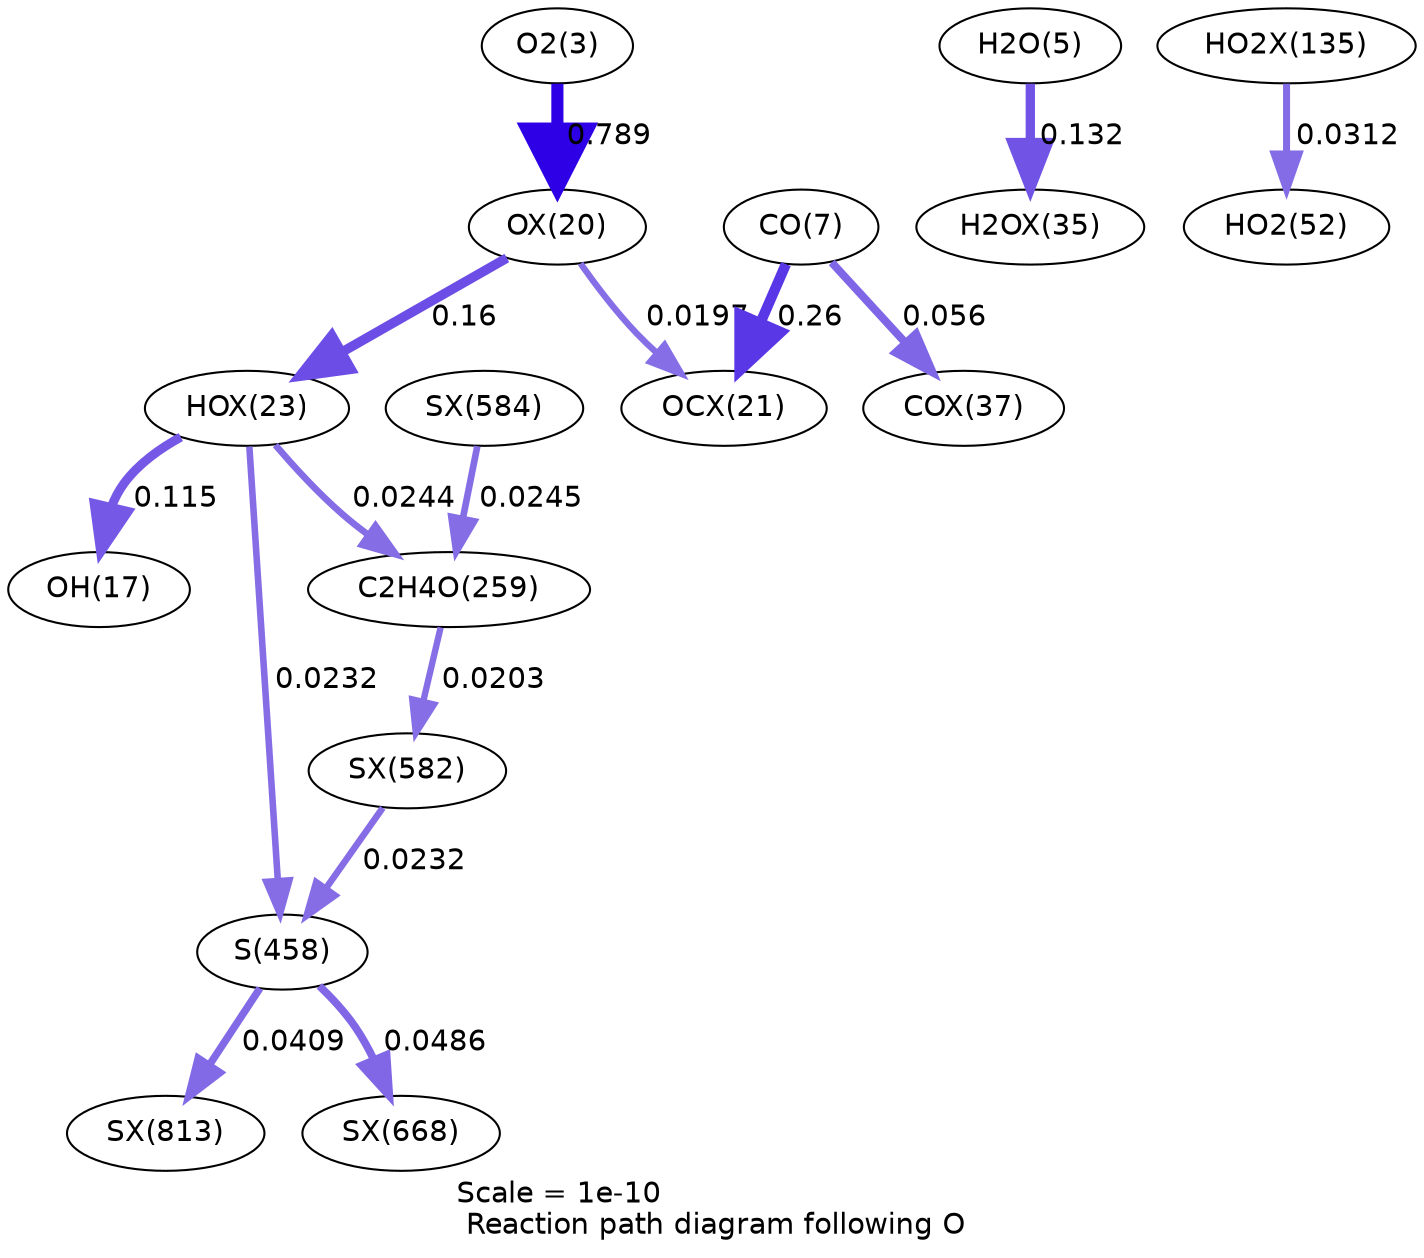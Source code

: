 digraph reaction_paths {
center=1;
s5 -> s54[fontname="Helvetica", penwidth=5.82, arrowsize=2.91, color="0.7, 1.29, 0.9"
, label=" 0.789"];
s54 -> s57[fontname="Helvetica", penwidth=4.61, arrowsize=2.31, color="0.7, 0.66, 0.9"
, label=" 0.16"];
s54 -> s55[fontname="Helvetica", penwidth=3.04, arrowsize=1.52, color="0.7, 0.52, 0.9"
, label=" 0.0197"];
s57 -> s19[fontname="Helvetica", penwidth=4.37, arrowsize=2.18, color="0.7, 0.615, 0.9"
, label=" 0.115"];
s57 -> s41[fontname="Helvetica", penwidth=3.2, arrowsize=1.6, color="0.7, 0.524, 0.9"
, label=" 0.0244"];
s57 -> s48[fontname="Helvetica", penwidth=3.16, arrowsize=1.58, color="0.7, 0.523, 0.9"
, label=" 0.0232"];
s7 -> s64[fontname="Helvetica", penwidth=4.47, arrowsize=2.24, color="0.7, 0.632, 0.9"
, label=" 0.132"];
s79 -> s21[fontname="Helvetica", penwidth=3.38, arrowsize=1.69, color="0.7, 0.531, 0.9"
, label=" 0.0312"];
s9 -> s55[fontname="Helvetica", penwidth=4.98, arrowsize=2.49, color="0.7, 0.76, 0.9"
, label=" 0.26"];
s9 -> s66[fontname="Helvetica", penwidth=3.82, arrowsize=1.91, color="0.7, 0.556, 0.9"
, label=" 0.056"];
s119 -> s41[fontname="Helvetica", penwidth=3.2, arrowsize=1.6, color="0.7, 0.525, 0.9"
, label=" 0.0245"];
s41 -> s118[fontname="Helvetica", penwidth=3.06, arrowsize=1.53, color="0.7, 0.52, 0.9"
, label=" 0.0203"];
s118 -> s48[fontname="Helvetica", penwidth=3.16, arrowsize=1.58, color="0.7, 0.523, 0.9"
, label=" 0.0232"];
s48 -> s127[fontname="Helvetica", penwidth=3.59, arrowsize=1.79, color="0.7, 0.541, 0.9"
, label=" 0.0409"];
s48 -> s120[fontname="Helvetica", penwidth=3.72, arrowsize=1.86, color="0.7, 0.549, 0.9"
, label=" 0.0486"];
s5 [ fontname="Helvetica", label="O2(3)"];
s7 [ fontname="Helvetica", label="H2O(5)"];
s9 [ fontname="Helvetica", label="CO(7)"];
s19 [ fontname="Helvetica", label="OH(17)"];
s21 [ fontname="Helvetica", label="HO2(52)"];
s41 [ fontname="Helvetica", label="C2H4O(259)"];
s48 [ fontname="Helvetica", label="S(458)"];
s54 [ fontname="Helvetica", label="OX(20)"];
s55 [ fontname="Helvetica", label="OCX(21)"];
s57 [ fontname="Helvetica", label="HOX(23)"];
s64 [ fontname="Helvetica", label="H2OX(35)"];
s66 [ fontname="Helvetica", label="COX(37)"];
s79 [ fontname="Helvetica", label="HO2X(135)"];
s118 [ fontname="Helvetica", label="SX(582)"];
s119 [ fontname="Helvetica", label="SX(584)"];
s120 [ fontname="Helvetica", label="SX(668)"];
s127 [ fontname="Helvetica", label="SX(813)"];
 label = "Scale = 1e-10\l Reaction path diagram following O";
 fontname = "Helvetica";
}
